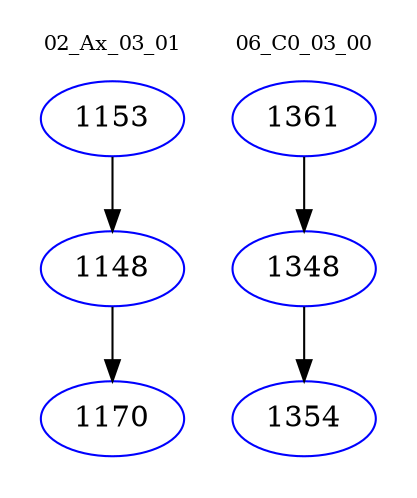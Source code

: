 digraph{
subgraph cluster_0 {
color = white
label = "02_Ax_03_01";
fontsize=10;
T0_1153 [label="1153", color="blue"]
T0_1153 -> T0_1148 [color="black"]
T0_1148 [label="1148", color="blue"]
T0_1148 -> T0_1170 [color="black"]
T0_1170 [label="1170", color="blue"]
}
subgraph cluster_1 {
color = white
label = "06_C0_03_00";
fontsize=10;
T1_1361 [label="1361", color="blue"]
T1_1361 -> T1_1348 [color="black"]
T1_1348 [label="1348", color="blue"]
T1_1348 -> T1_1354 [color="black"]
T1_1354 [label="1354", color="blue"]
}
}
